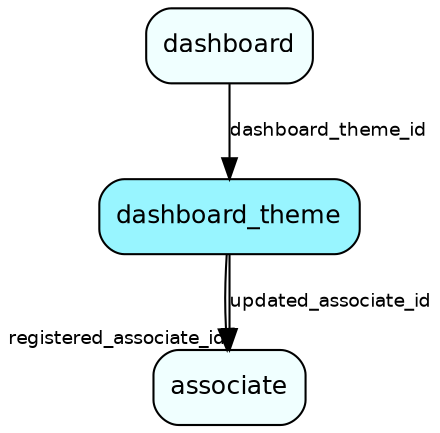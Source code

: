 digraph dashboard_theme  {
node [shape = box style="rounded, filled" fontname = "Helvetica" fontsize = "12" ]
edge [fontname = "Helvetica" fontsize = "9"]

dashboard_theme[fillcolor = "cadetblue1"]
associate[fillcolor = "azure1"]
dashboard[fillcolor = "azure1"]
dashboard_theme -> associate [headlabel = "registered_associate_id"]
dashboard_theme -> associate [label = "updated_associate_id"]
dashboard -> dashboard_theme [label = "dashboard_theme_id"]
}
